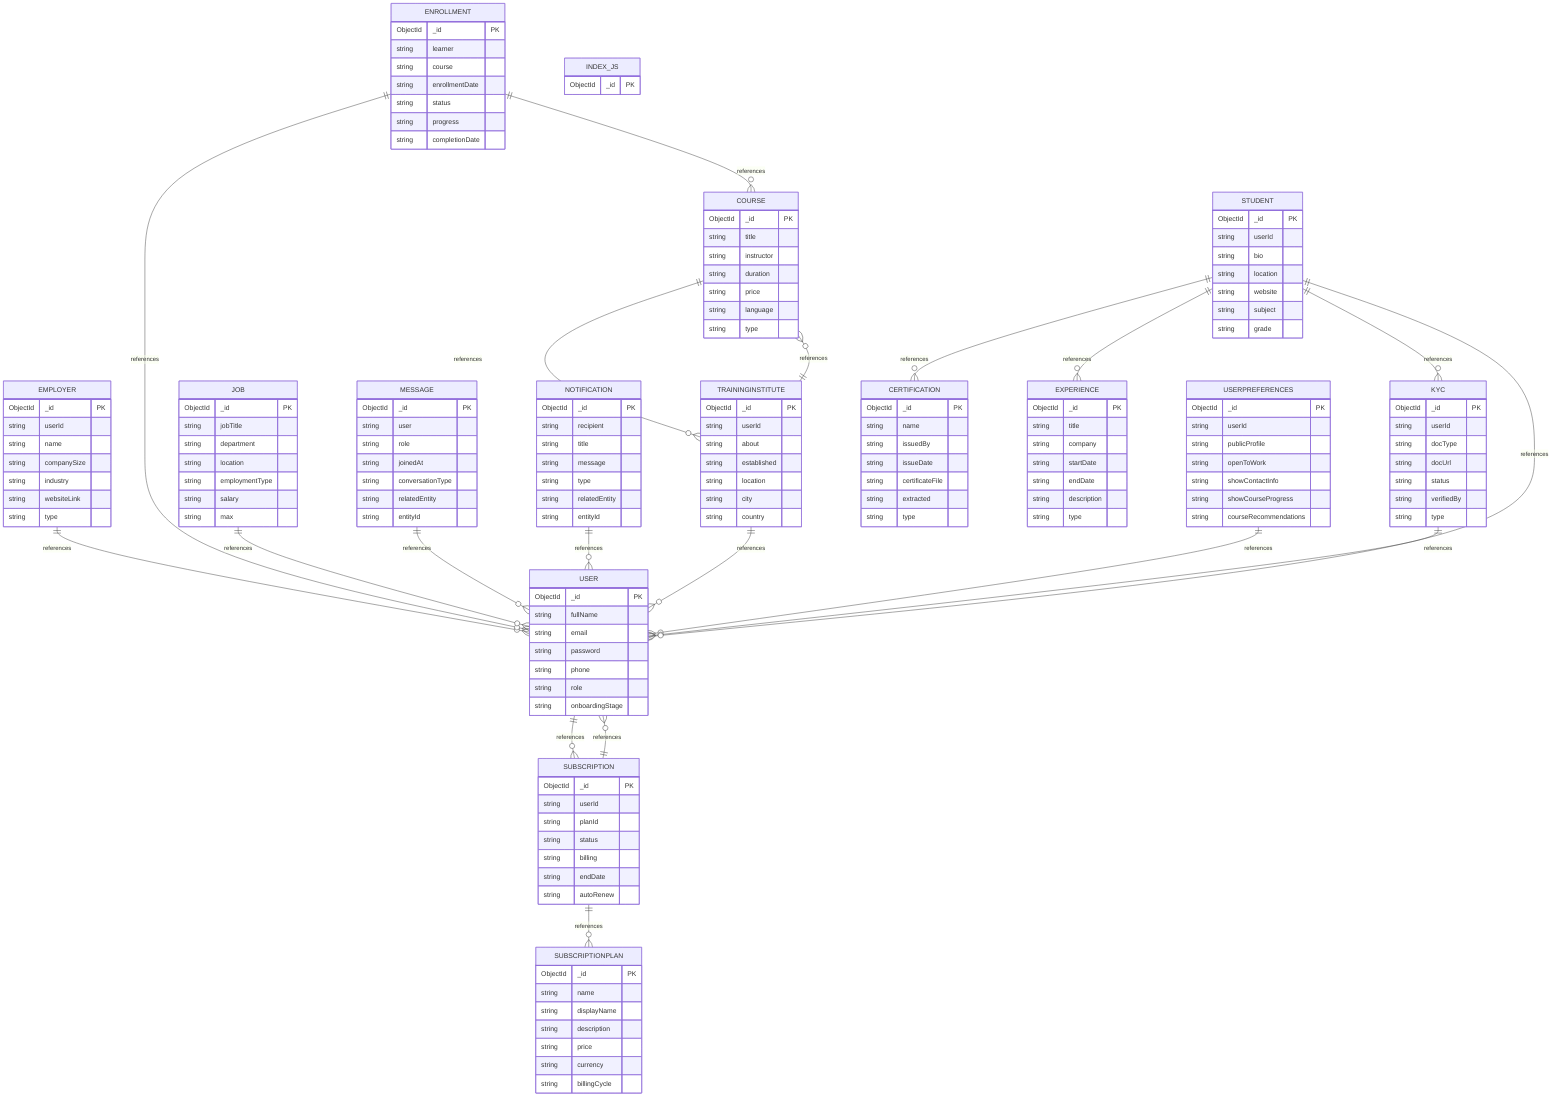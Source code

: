 erDiagram
  COURSE {
    ObjectId _id PK
    string title
    string instructor
    string duration
    string price
    string language
    string type
  }
  EMPLOYER {
    ObjectId _id PK
    string userId
    string name
    string companySize
    string industry
    string websiteLink
    string type
  }
  ENROLLMENT {
    ObjectId _id PK
    string learner
    string course
    string enrollmentDate
    string status
    string progress
    string completionDate
  }
  JOB {
    ObjectId _id PK
    string jobTitle
    string department
    string location
    string employmentType
    string salary
    string max
  }
  MESSAGE {
    ObjectId _id PK
    string user
    string role
    string joinedAt
    string conversationType
    string relatedEntity
    string entityId
  }
  NOTIFICATION {
    ObjectId _id PK
    string recipient
    string title
    string message
    string type
    string relatedEntity
    string entityId
  }
  SUBSCRIPTION {
    ObjectId _id PK
    string userId
    string planId
    string status
    string billing
    string endDate
    string autoRenew
  }
  SUBSCRIPTIONPLAN {
    ObjectId _id PK
    string name
    string displayName
    string description
    string price
    string currency
    string billingCycle
  }
  TRAININGINSTITUTE {
    ObjectId _id PK
    string userId
    string about
    string established
    string location
    string city
    string country
  }
  USER {
    ObjectId _id PK
    string fullName
    string email
    string password
    string phone
    string role
    string onboardingStage
  }
  USERPREFERENCES {
    ObjectId _id PK
    string userId
    string publicProfile
    string openToWork
    string showContactInfo
    string showCourseProgress
    string courseRecommendations
  }
  INDEX_JS {
    ObjectId _id PK
  }
  CERTIFICATION {
    ObjectId _id PK
    string name
    string issuedBy
    string issueDate
    string certificateFile
    string extracted
    string type
  }
  EXPERIENCE {
    ObjectId _id PK
    string title
    string company
    string startDate
    string endDate
    string description
    string type
  }
  KYC {
    ObjectId _id PK
    string userId
    string docType
    string docUrl
    string status
    string verifiedBy
    string type
  }
  STUDENT {
    ObjectId _id PK
    string userId
    string bio
    string location
    string website
    string subject
    string grade
  }
  COURSE ||--o{ TRAININGINSTITUTE : references
  EMPLOYER ||--o{ USER : references
  ENROLLMENT ||--o{ USER : references
  ENROLLMENT ||--o{ COURSE : references
  JOB ||--o{ USER : references
  MESSAGE ||--o{ USER : references
  NOTIFICATION ||--o{ USER : references
  SUBSCRIPTION ||--o{ USER : references
  SUBSCRIPTION ||--o{ SUBSCRIPTIONPLAN : references
  TRAININGINSTITUTE ||--o{ USER : references
  TRAININGINSTITUTE ||--o{ COURSE : references
  USER ||--o{ SUBSCRIPTION : references
  USERPREFERENCES ||--o{ USER : references
  KYC ||--o{ USER : references
  STUDENT ||--o{ USER : references
  STUDENT ||--o{ CERTIFICATION : references
  STUDENT ||--o{ KYC : references
  STUDENT ||--o{ EXPERIENCE : references
